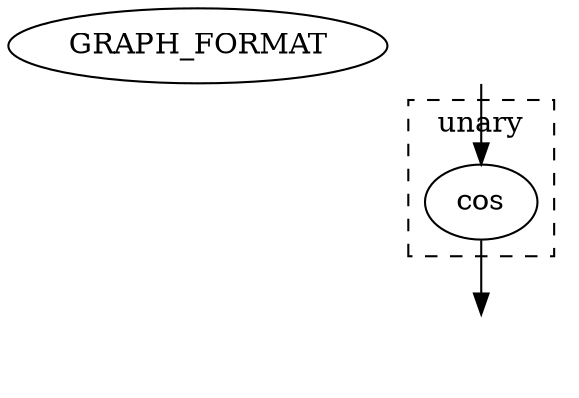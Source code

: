 
#include "doc/graphs/header.dot"

digraph unary
{
    GRAPH_FORMAT;

    In1  [style=invisible];
    Out1 [style=invisible];
    A [label="cos"];

    subgraph clusterunary { graph [style=dashed, label="unary"]; A; }
    In1 -> A;
    A -> Out1;
}
